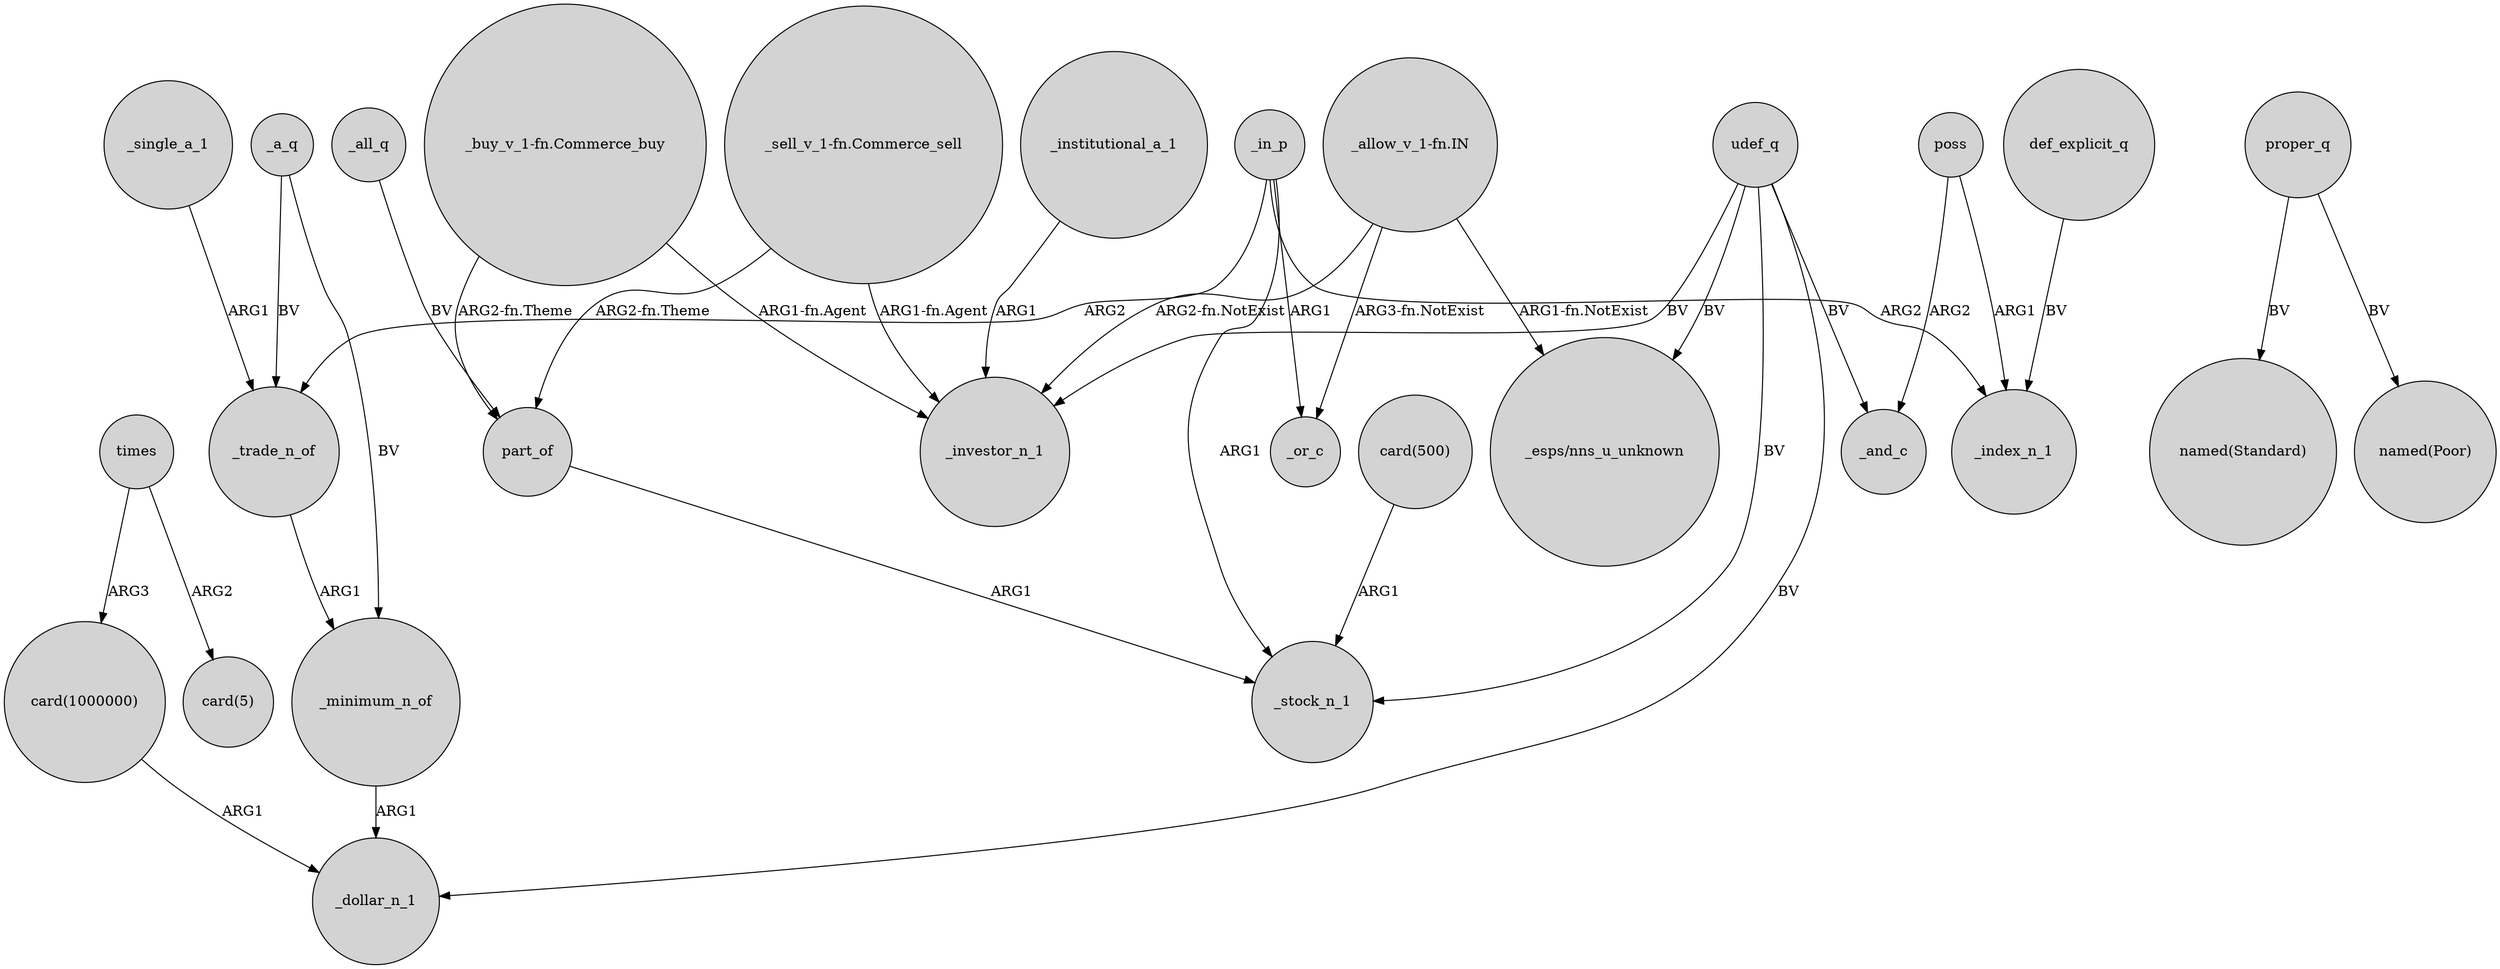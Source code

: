 digraph {
	node [shape=circle style=filled]
	times -> "card(5)" [label=ARG2]
	"card(1000000)" -> _dollar_n_1 [label=ARG1]
	poss -> _and_c [label=ARG2]
	_trade_n_of -> _minimum_n_of [label=ARG1]
	_all_q -> part_of [label=BV]
	part_of -> _stock_n_1 [label=ARG1]
	udef_q -> _investor_n_1 [label=BV]
	def_explicit_q -> _index_n_1 [label=BV]
	"_sell_v_1-fn.Commerce_sell" -> _investor_n_1 [label="ARG1-fn.Agent"]
	_a_q -> _minimum_n_of [label=BV]
	proper_q -> "named(Standard)" [label=BV]
	_a_q -> _trade_n_of [label=BV]
	_in_p -> _or_c [label=ARG1]
	udef_q -> _stock_n_1 [label=BV]
	"_allow_v_1-fn.IN" -> _or_c [label="ARG3-fn.NotExist"]
	"_buy_v_1-fn.Commerce_buy" -> _investor_n_1 [label="ARG1-fn.Agent"]
	_in_p -> _stock_n_1 [label=ARG1]
	times -> "card(1000000)" [label=ARG3]
	_institutional_a_1 -> _investor_n_1 [label=ARG1]
	_minimum_n_of -> _dollar_n_1 [label=ARG1]
	"_sell_v_1-fn.Commerce_sell" -> part_of [label="ARG2-fn.Theme"]
	"_allow_v_1-fn.IN" -> "_esps/nns_u_unknown" [label="ARG1-fn.NotExist"]
	"_buy_v_1-fn.Commerce_buy" -> part_of [label="ARG2-fn.Theme"]
	_in_p -> _trade_n_of [label=ARG2]
	_in_p -> _index_n_1 [label=ARG2]
	"card(500)" -> _stock_n_1 [label=ARG1]
	udef_q -> _and_c [label=BV]
	_single_a_1 -> _trade_n_of [label=ARG1]
	proper_q -> "named(Poor)" [label=BV]
	udef_q -> "_esps/nns_u_unknown" [label=BV]
	"_allow_v_1-fn.IN" -> _investor_n_1 [label="ARG2-fn.NotExist"]
	udef_q -> _dollar_n_1 [label=BV]
	poss -> _index_n_1 [label=ARG1]
}
